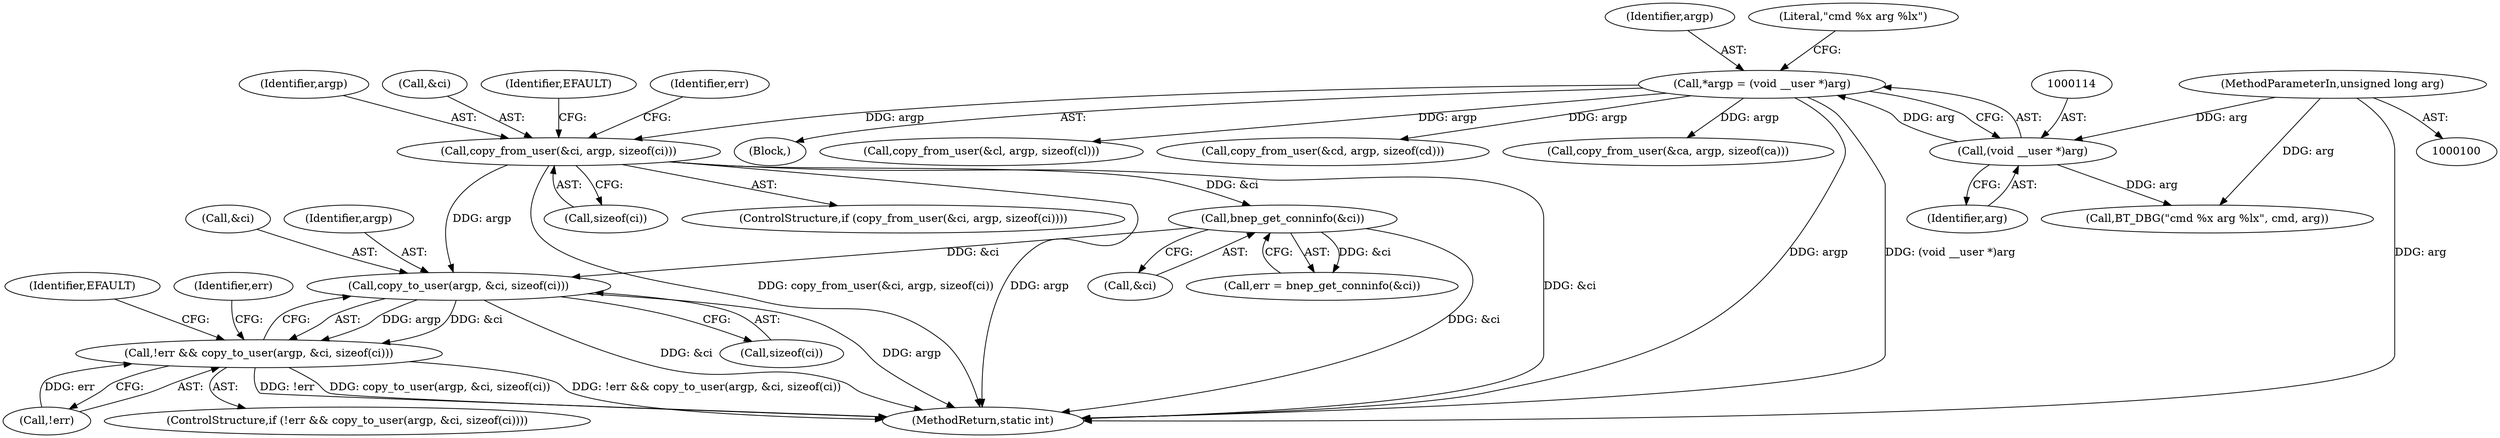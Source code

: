 digraph "0_linux_43629f8f5ea32a998d06d1bb41eefa0e821ff573@API" {
"1000289" [label="(Call,copy_to_user(argp, &ci, sizeof(ci)))"];
"1000271" [label="(Call,copy_from_user(&ci, argp, sizeof(ci)))"];
"1000111" [label="(Call,*argp = (void __user *)arg)"];
"1000113" [label="(Call,(void __user *)arg)"];
"1000103" [label="(MethodParameterIn,unsigned long arg)"];
"1000282" [label="(Call,bnep_get_conninfo(&ci))"];
"1000286" [label="(Call,!err && copy_to_user(argp, &ci, sizeof(ci)))"];
"1000274" [label="(Identifier,argp)"];
"1000104" [label="(Block,)"];
"1000103" [label="(MethodParameterIn,unsigned long arg)"];
"1000231" [label="(Call,copy_from_user(&cl, argp, sizeof(cl)))"];
"1000272" [label="(Call,&ci)"];
"1000111" [label="(Call,*argp = (void __user *)arg)"];
"1000115" [label="(Identifier,arg)"];
"1000279" [label="(Identifier,EFAULT)"];
"1000280" [label="(Call,err = bnep_get_conninfo(&ci))"];
"1000271" [label="(Call,copy_from_user(&ci, argp, sizeof(ci)))"];
"1000286" [label="(Call,!err && copy_to_user(argp, &ci, sizeof(ci)))"];
"1000297" [label="(Identifier,EFAULT)"];
"1000216" [label="(Call,copy_from_user(&cd, argp, sizeof(cd)))"];
"1000291" [label="(Call,&ci)"];
"1000275" [label="(Call,sizeof(ci))"];
"1000281" [label="(Identifier,err)"];
"1000283" [label="(Call,&ci)"];
"1000299" [label="(Identifier,err)"];
"1000290" [label="(Identifier,argp)"];
"1000282" [label="(Call,bnep_get_conninfo(&ci))"];
"1000133" [label="(Call,copy_from_user(&ca, argp, sizeof(ca)))"];
"1000270" [label="(ControlStructure,if (copy_from_user(&ci, argp, sizeof(ci))))"];
"1000289" [label="(Call,copy_to_user(argp, &ci, sizeof(ci)))"];
"1000113" [label="(Call,(void __user *)arg)"];
"1000112" [label="(Identifier,argp)"];
"1000287" [label="(Call,!err)"];
"1000285" [label="(ControlStructure,if (!err && copy_to_user(argp, &ci, sizeof(ci))))"];
"1000118" [label="(Literal,\"cmd %x arg %lx\")"];
"1000306" [label="(MethodReturn,static int)"];
"1000293" [label="(Call,sizeof(ci))"];
"1000117" [label="(Call,BT_DBG(\"cmd %x arg %lx\", cmd, arg))"];
"1000289" -> "1000286"  [label="AST: "];
"1000289" -> "1000293"  [label="CFG: "];
"1000290" -> "1000289"  [label="AST: "];
"1000291" -> "1000289"  [label="AST: "];
"1000293" -> "1000289"  [label="AST: "];
"1000286" -> "1000289"  [label="CFG: "];
"1000289" -> "1000306"  [label="DDG: &ci"];
"1000289" -> "1000306"  [label="DDG: argp"];
"1000289" -> "1000286"  [label="DDG: argp"];
"1000289" -> "1000286"  [label="DDG: &ci"];
"1000271" -> "1000289"  [label="DDG: argp"];
"1000282" -> "1000289"  [label="DDG: &ci"];
"1000271" -> "1000270"  [label="AST: "];
"1000271" -> "1000275"  [label="CFG: "];
"1000272" -> "1000271"  [label="AST: "];
"1000274" -> "1000271"  [label="AST: "];
"1000275" -> "1000271"  [label="AST: "];
"1000279" -> "1000271"  [label="CFG: "];
"1000281" -> "1000271"  [label="CFG: "];
"1000271" -> "1000306"  [label="DDG: argp"];
"1000271" -> "1000306"  [label="DDG: &ci"];
"1000271" -> "1000306"  [label="DDG: copy_from_user(&ci, argp, sizeof(ci))"];
"1000111" -> "1000271"  [label="DDG: argp"];
"1000271" -> "1000282"  [label="DDG: &ci"];
"1000111" -> "1000104"  [label="AST: "];
"1000111" -> "1000113"  [label="CFG: "];
"1000112" -> "1000111"  [label="AST: "];
"1000113" -> "1000111"  [label="AST: "];
"1000118" -> "1000111"  [label="CFG: "];
"1000111" -> "1000306"  [label="DDG: argp"];
"1000111" -> "1000306"  [label="DDG: (void __user *)arg"];
"1000113" -> "1000111"  [label="DDG: arg"];
"1000111" -> "1000133"  [label="DDG: argp"];
"1000111" -> "1000216"  [label="DDG: argp"];
"1000111" -> "1000231"  [label="DDG: argp"];
"1000113" -> "1000115"  [label="CFG: "];
"1000114" -> "1000113"  [label="AST: "];
"1000115" -> "1000113"  [label="AST: "];
"1000103" -> "1000113"  [label="DDG: arg"];
"1000113" -> "1000117"  [label="DDG: arg"];
"1000103" -> "1000100"  [label="AST: "];
"1000103" -> "1000306"  [label="DDG: arg"];
"1000103" -> "1000117"  [label="DDG: arg"];
"1000282" -> "1000280"  [label="AST: "];
"1000282" -> "1000283"  [label="CFG: "];
"1000283" -> "1000282"  [label="AST: "];
"1000280" -> "1000282"  [label="CFG: "];
"1000282" -> "1000306"  [label="DDG: &ci"];
"1000282" -> "1000280"  [label="DDG: &ci"];
"1000286" -> "1000285"  [label="AST: "];
"1000286" -> "1000287"  [label="CFG: "];
"1000287" -> "1000286"  [label="AST: "];
"1000297" -> "1000286"  [label="CFG: "];
"1000299" -> "1000286"  [label="CFG: "];
"1000286" -> "1000306"  [label="DDG: !err && copy_to_user(argp, &ci, sizeof(ci))"];
"1000286" -> "1000306"  [label="DDG: !err"];
"1000286" -> "1000306"  [label="DDG: copy_to_user(argp, &ci, sizeof(ci))"];
"1000287" -> "1000286"  [label="DDG: err"];
}
